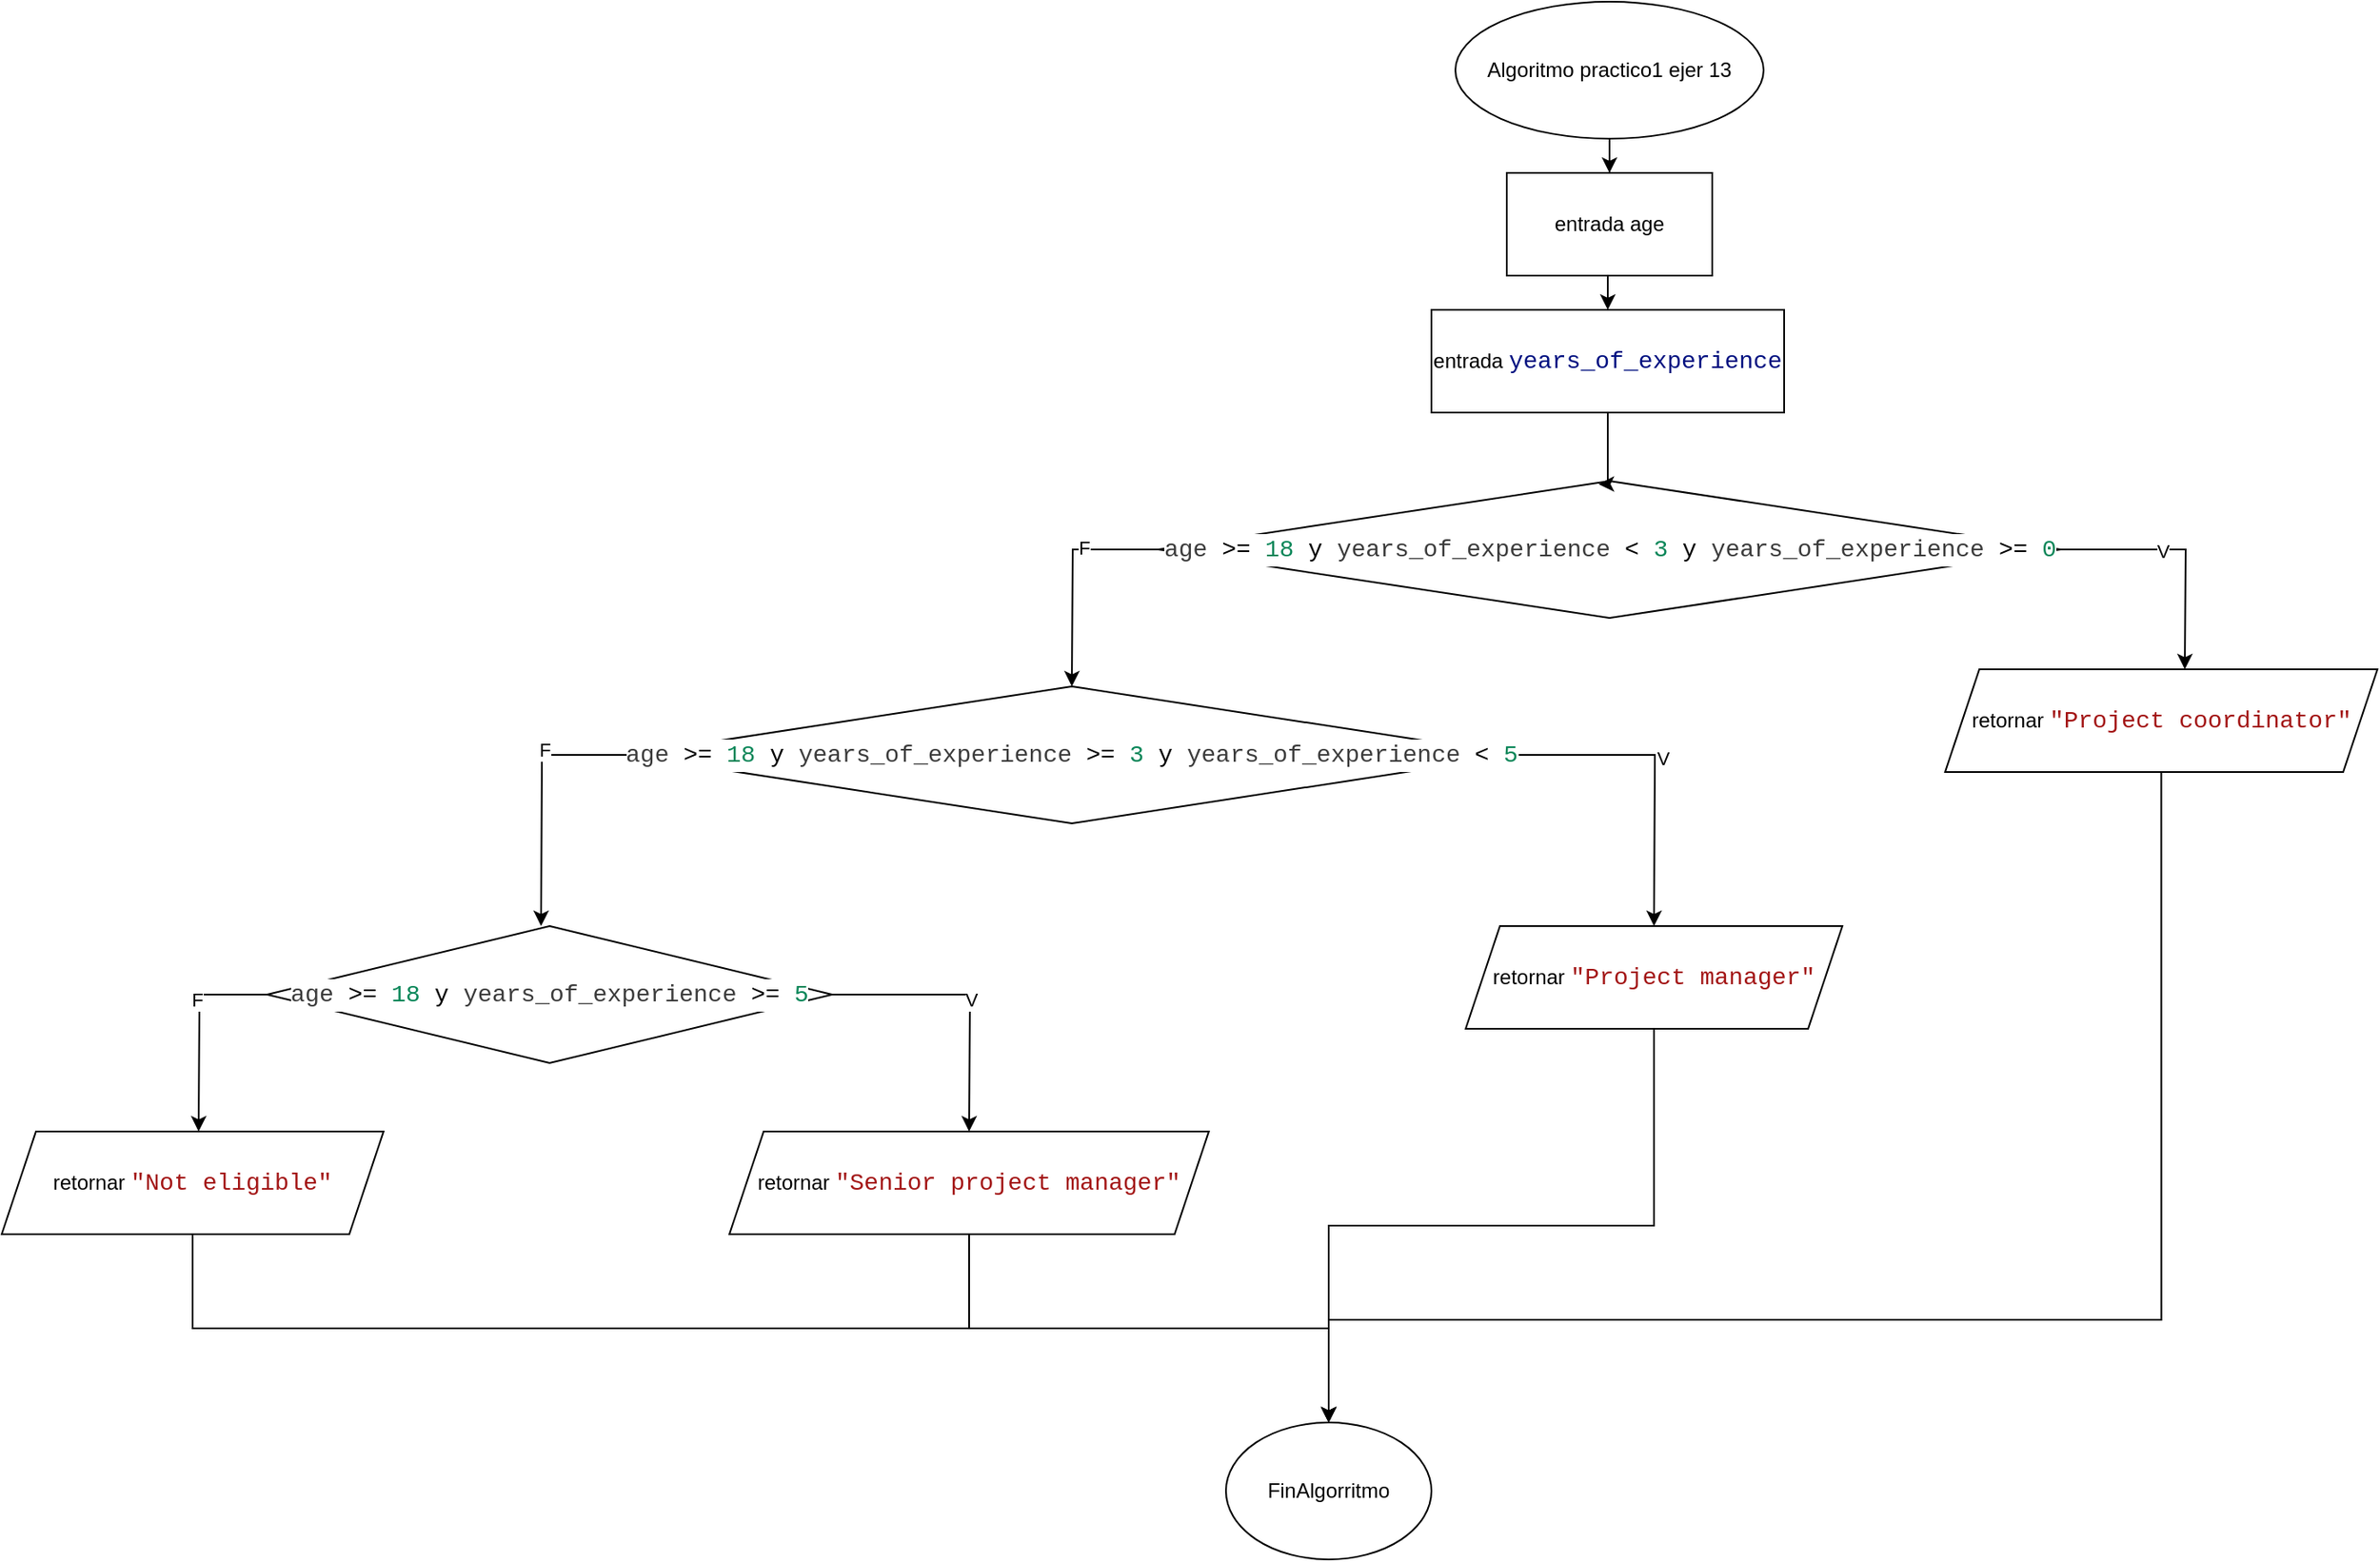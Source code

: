 <mxfile version="24.4.0" type="device">
  <diagram name="Página-1" id="2EhczEDqgPA43G99iqM9">
    <mxGraphModel dx="2117" dy="653" grid="1" gridSize="10" guides="1" tooltips="1" connect="1" arrows="1" fold="1" page="1" pageScale="1" pageWidth="827" pageHeight="1169" math="0" shadow="0">
      <root>
        <mxCell id="0" />
        <mxCell id="1" parent="0" />
        <mxCell id="TLm2pfLjyZhMb38P_y4z-5" style="edgeStyle=orthogonalEdgeStyle;rounded=0;orthogonalLoop=1;jettySize=auto;html=1;exitX=0.5;exitY=1;exitDx=0;exitDy=0;" edge="1" parent="1" source="TLm2pfLjyZhMb38P_y4z-1" target="TLm2pfLjyZhMb38P_y4z-3">
          <mxGeometry relative="1" as="geometry" />
        </mxCell>
        <mxCell id="TLm2pfLjyZhMb38P_y4z-1" value="Algoritmo practico1 ejer 13" style="ellipse;whiteSpace=wrap;html=1;" vertex="1" parent="1">
          <mxGeometry x="324" y="20" width="180" height="80" as="geometry" />
        </mxCell>
        <mxCell id="TLm2pfLjyZhMb38P_y4z-2" value="entrada&amp;nbsp;&lt;span style=&quot;color: rgb(0, 16, 128); background-color: rgb(255, 255, 255); font-family: Consolas, &amp;quot;Courier New&amp;quot;, monospace; font-size: 14px; white-space: pre;&quot;&gt;years_of_experience&lt;/span&gt;" style="rounded=0;whiteSpace=wrap;html=1;" vertex="1" parent="1">
          <mxGeometry x="310" y="200" width="206" height="60" as="geometry" />
        </mxCell>
        <mxCell id="TLm2pfLjyZhMb38P_y4z-6" style="edgeStyle=orthogonalEdgeStyle;rounded=0;orthogonalLoop=1;jettySize=auto;html=1;exitX=0.5;exitY=1;exitDx=0;exitDy=0;entryX=0.5;entryY=0;entryDx=0;entryDy=0;" edge="1" parent="1" source="TLm2pfLjyZhMb38P_y4z-3" target="TLm2pfLjyZhMb38P_y4z-2">
          <mxGeometry relative="1" as="geometry" />
        </mxCell>
        <mxCell id="TLm2pfLjyZhMb38P_y4z-3" value="entrada age" style="rounded=0;whiteSpace=wrap;html=1;" vertex="1" parent="1">
          <mxGeometry x="354" y="120" width="120" height="60" as="geometry" />
        </mxCell>
        <mxCell id="TLm2pfLjyZhMb38P_y4z-8" style="edgeStyle=orthogonalEdgeStyle;rounded=0;orthogonalLoop=1;jettySize=auto;html=1;exitX=1;exitY=0.5;exitDx=0;exitDy=0;" edge="1" parent="1" source="TLm2pfLjyZhMb38P_y4z-4">
          <mxGeometry relative="1" as="geometry">
            <mxPoint x="750" y="410" as="targetPoint" />
          </mxGeometry>
        </mxCell>
        <mxCell id="TLm2pfLjyZhMb38P_y4z-10" value="V" style="edgeLabel;html=1;align=center;verticalAlign=middle;resizable=0;points=[];" vertex="1" connectable="0" parent="TLm2pfLjyZhMb38P_y4z-8">
          <mxGeometry x="-0.171" y="-1" relative="1" as="geometry">
            <mxPoint as="offset" />
          </mxGeometry>
        </mxCell>
        <mxCell id="TLm2pfLjyZhMb38P_y4z-9" style="edgeStyle=orthogonalEdgeStyle;rounded=0;orthogonalLoop=1;jettySize=auto;html=1;exitX=0;exitY=0.5;exitDx=0;exitDy=0;" edge="1" parent="1" source="TLm2pfLjyZhMb38P_y4z-4">
          <mxGeometry relative="1" as="geometry">
            <mxPoint x="100" y="420" as="targetPoint" />
          </mxGeometry>
        </mxCell>
        <mxCell id="TLm2pfLjyZhMb38P_y4z-11" value="F" style="edgeLabel;html=1;align=center;verticalAlign=middle;resizable=0;points=[];" vertex="1" connectable="0" parent="TLm2pfLjyZhMb38P_y4z-9">
          <mxGeometry x="-0.328" y="-1" relative="1" as="geometry">
            <mxPoint as="offset" />
          </mxGeometry>
        </mxCell>
        <mxCell id="TLm2pfLjyZhMb38P_y4z-4" value="&lt;br&gt;&lt;div style=&quot;background-color: rgb(255, 255, 255); font-family: Consolas, &amp;quot;Courier New&amp;quot;, monospace; font-weight: normal; font-size: 14px; line-height: 19px; white-space: pre;&quot;&gt;&lt;div style=&quot;&quot;&gt;&lt;span style=&quot;color: rgb(59, 59, 59);&quot;&gt;age &lt;/span&gt;&lt;span style=&quot;color: rgb(0, 0, 0);&quot;&gt;&amp;gt;=&lt;/span&gt;&lt;span style=&quot;color: rgb(59, 59, 59);&quot;&gt; &lt;/span&gt;&lt;span style=&quot;color: rgb(9, 134, 88);&quot;&gt;18&lt;/span&gt;&lt;span style=&quot;color: rgb(59, 59, 59);&quot;&gt; &lt;/span&gt;y&lt;span style=&quot;color: rgb(59, 59, 59);&quot;&gt; years_of_experience &lt;/span&gt;&lt;span style=&quot;color: rgb(0, 0, 0);&quot;&gt;&amp;lt;&lt;/span&gt;&lt;span style=&quot;color: rgb(59, 59, 59);&quot;&gt; &lt;/span&gt;&lt;span style=&quot;color: rgb(9, 134, 88);&quot;&gt;3&lt;/span&gt;&lt;span style=&quot;color: rgb(59, 59, 59);&quot;&gt; &lt;/span&gt;y&lt;span style=&quot;color: rgb(59, 59, 59);&quot;&gt; years_of_experience &lt;/span&gt;&lt;span style=&quot;color: rgb(0, 0, 0);&quot;&gt;&amp;gt;=&lt;/span&gt;&lt;span style=&quot;color: rgb(59, 59, 59);&quot;&gt; &lt;/span&gt;&lt;span style=&quot;color: rgb(9, 134, 88);&quot;&gt;0&lt;/span&gt;&lt;/div&gt;&lt;/div&gt;&lt;div&gt;&lt;br/&gt;&lt;/div&gt;" style="rhombus;whiteSpace=wrap;html=1;" vertex="1" parent="1">
          <mxGeometry x="150.5" y="300" width="527" height="80" as="geometry" />
        </mxCell>
        <mxCell id="TLm2pfLjyZhMb38P_y4z-7" style="edgeStyle=orthogonalEdgeStyle;rounded=0;orthogonalLoop=1;jettySize=auto;html=1;exitX=0.5;exitY=1;exitDx=0;exitDy=0;entryX=0.488;entryY=0.023;entryDx=0;entryDy=0;entryPerimeter=0;" edge="1" parent="1" source="TLm2pfLjyZhMb38P_y4z-2" target="TLm2pfLjyZhMb38P_y4z-4">
          <mxGeometry relative="1" as="geometry">
            <Array as="points">
              <mxPoint x="413" y="302" />
            </Array>
          </mxGeometry>
        </mxCell>
        <mxCell id="TLm2pfLjyZhMb38P_y4z-30" style="edgeStyle=orthogonalEdgeStyle;rounded=0;orthogonalLoop=1;jettySize=auto;html=1;exitX=0.5;exitY=1;exitDx=0;exitDy=0;entryX=0.5;entryY=0;entryDx=0;entryDy=0;" edge="1" parent="1" source="TLm2pfLjyZhMb38P_y4z-12" target="TLm2pfLjyZhMb38P_y4z-26">
          <mxGeometry relative="1" as="geometry">
            <Array as="points">
              <mxPoint x="736" y="790" />
              <mxPoint x="250" y="790" />
            </Array>
          </mxGeometry>
        </mxCell>
        <mxCell id="TLm2pfLjyZhMb38P_y4z-12" value="retornar&amp;nbsp;&lt;span style=&quot;color: rgb(163, 21, 21); background-color: rgb(255, 255, 255); font-family: Consolas, &amp;quot;Courier New&amp;quot;, monospace; font-size: 14px; white-space: pre;&quot;&gt;&quot;Project coordinator&quot;&lt;/span&gt;" style="shape=parallelogram;perimeter=parallelogramPerimeter;whiteSpace=wrap;html=1;fixedSize=1;" vertex="1" parent="1">
          <mxGeometry x="610" y="410" width="252.5" height="60" as="geometry" />
        </mxCell>
        <mxCell id="TLm2pfLjyZhMb38P_y4z-14" style="edgeStyle=orthogonalEdgeStyle;rounded=0;orthogonalLoop=1;jettySize=auto;html=1;exitX=1;exitY=0.5;exitDx=0;exitDy=0;" edge="1" parent="1" source="TLm2pfLjyZhMb38P_y4z-13">
          <mxGeometry relative="1" as="geometry">
            <mxPoint x="440" y="560" as="targetPoint" />
          </mxGeometry>
        </mxCell>
        <mxCell id="TLm2pfLjyZhMb38P_y4z-16" value="V" style="edgeLabel;html=1;align=center;verticalAlign=middle;resizable=0;points=[];" vertex="1" connectable="0" parent="TLm2pfLjyZhMb38P_y4z-14">
          <mxGeometry x="-0.086" y="4" relative="1" as="geometry">
            <mxPoint as="offset" />
          </mxGeometry>
        </mxCell>
        <mxCell id="TLm2pfLjyZhMb38P_y4z-15" style="edgeStyle=orthogonalEdgeStyle;rounded=0;orthogonalLoop=1;jettySize=auto;html=1;exitX=0;exitY=0.5;exitDx=0;exitDy=0;" edge="1" parent="1" source="TLm2pfLjyZhMb38P_y4z-13">
          <mxGeometry relative="1" as="geometry">
            <mxPoint x="-210" y="560" as="targetPoint" />
          </mxGeometry>
        </mxCell>
        <mxCell id="TLm2pfLjyZhMb38P_y4z-17" value="F" style="edgeLabel;html=1;align=center;verticalAlign=middle;resizable=0;points=[];" vertex="1" connectable="0" parent="TLm2pfLjyZhMb38P_y4z-15">
          <mxGeometry x="-0.35" y="-3" relative="1" as="geometry">
            <mxPoint as="offset" />
          </mxGeometry>
        </mxCell>
        <mxCell id="TLm2pfLjyZhMb38P_y4z-13" value="&lt;br&gt;&lt;div style=&quot;background-color: rgb(255, 255, 255); font-family: Consolas, &amp;quot;Courier New&amp;quot;, monospace; font-weight: normal; font-size: 14px; line-height: 19px; white-space: pre;&quot;&gt;&lt;div style=&quot;&quot;&gt;&lt;span style=&quot;color: rgb(59, 59, 59);&quot;&gt;age &lt;/span&gt;&lt;span style=&quot;color: rgb(0, 0, 0);&quot;&gt;&amp;gt;=&lt;/span&gt;&lt;span style=&quot;color: rgb(59, 59, 59);&quot;&gt; &lt;/span&gt;&lt;span style=&quot;color: rgb(9, 134, 88);&quot;&gt;18&lt;/span&gt;&lt;span style=&quot;color: rgb(59, 59, 59);&quot;&gt; &lt;/span&gt;y&lt;span style=&quot;color: rgb(59, 59, 59);&quot;&gt; years_of_experience &lt;/span&gt;&lt;span style=&quot;color: rgb(0, 0, 0);&quot;&gt;&amp;gt;=&lt;/span&gt;&lt;span style=&quot;color: rgb(59, 59, 59);&quot;&gt; &lt;/span&gt;&lt;span style=&quot;color: rgb(9, 134, 88);&quot;&gt;3&lt;/span&gt;&lt;span style=&quot;color: rgb(59, 59, 59);&quot;&gt; &lt;/span&gt;y&lt;span style=&quot;color: rgb(59, 59, 59);&quot;&gt; years_of_experience &lt;/span&gt;&lt;span style=&quot;color: rgb(0, 0, 0);&quot;&gt;&amp;lt;&lt;/span&gt;&lt;span style=&quot;color: rgb(59, 59, 59);&quot;&gt; &lt;/span&gt;&lt;span style=&quot;color: rgb(9, 134, 88);&quot;&gt;5&lt;/span&gt;&lt;/div&gt;&lt;/div&gt;&lt;div&gt;&lt;br/&gt;&lt;/div&gt;" style="rhombus;whiteSpace=wrap;html=1;" vertex="1" parent="1">
          <mxGeometry x="-160" y="420" width="520" height="80" as="geometry" />
        </mxCell>
        <mxCell id="TLm2pfLjyZhMb38P_y4z-29" style="edgeStyle=orthogonalEdgeStyle;rounded=0;orthogonalLoop=1;jettySize=auto;html=1;exitX=0.5;exitY=1;exitDx=0;exitDy=0;" edge="1" parent="1" source="TLm2pfLjyZhMb38P_y4z-18" target="TLm2pfLjyZhMb38P_y4z-26">
          <mxGeometry relative="1" as="geometry" />
        </mxCell>
        <mxCell id="TLm2pfLjyZhMb38P_y4z-18" value="retornar&amp;nbsp;&lt;span style=&quot;color: rgb(163, 21, 21); background-color: rgb(255, 255, 255); font-family: Consolas, &amp;quot;Courier New&amp;quot;, monospace; font-size: 14px; white-space: pre;&quot;&gt;&quot;Project manager&quot;&lt;/span&gt;" style="shape=parallelogram;perimeter=parallelogramPerimeter;whiteSpace=wrap;html=1;fixedSize=1;" vertex="1" parent="1">
          <mxGeometry x="330" y="560" width="220" height="60" as="geometry" />
        </mxCell>
        <mxCell id="TLm2pfLjyZhMb38P_y4z-20" style="edgeStyle=orthogonalEdgeStyle;rounded=0;orthogonalLoop=1;jettySize=auto;html=1;exitX=1;exitY=0.5;exitDx=0;exitDy=0;" edge="1" parent="1" source="TLm2pfLjyZhMb38P_y4z-19">
          <mxGeometry relative="1" as="geometry">
            <mxPoint x="40" y="680" as="targetPoint" />
          </mxGeometry>
        </mxCell>
        <mxCell id="TLm2pfLjyZhMb38P_y4z-22" value="V" style="edgeLabel;html=1;align=center;verticalAlign=middle;resizable=0;points=[];" vertex="1" connectable="0" parent="TLm2pfLjyZhMb38P_y4z-20">
          <mxGeometry x="0.041" relative="1" as="geometry">
            <mxPoint as="offset" />
          </mxGeometry>
        </mxCell>
        <mxCell id="TLm2pfLjyZhMb38P_y4z-21" style="edgeStyle=orthogonalEdgeStyle;rounded=0;orthogonalLoop=1;jettySize=auto;html=1;exitX=0;exitY=0.5;exitDx=0;exitDy=0;" edge="1" parent="1" source="TLm2pfLjyZhMb38P_y4z-19">
          <mxGeometry relative="1" as="geometry">
            <mxPoint x="-410" y="680" as="targetPoint" />
          </mxGeometry>
        </mxCell>
        <mxCell id="TLm2pfLjyZhMb38P_y4z-23" value="F" style="edgeLabel;html=1;align=center;verticalAlign=middle;resizable=0;points=[];" vertex="1" connectable="0" parent="TLm2pfLjyZhMb38P_y4z-21">
          <mxGeometry x="-0.288" y="-2" relative="1" as="geometry">
            <mxPoint as="offset" />
          </mxGeometry>
        </mxCell>
        <mxCell id="TLm2pfLjyZhMb38P_y4z-19" value="&lt;br&gt;&lt;div style=&quot;background-color: rgb(255, 255, 255); font-family: Consolas, &amp;quot;Courier New&amp;quot;, monospace; font-weight: normal; font-size: 14px; line-height: 19px; white-space: pre;&quot;&gt;&lt;div style=&quot;&quot;&gt;&lt;span style=&quot;color: rgb(59, 59, 59);&quot;&gt;age &lt;/span&gt;&lt;span style=&quot;color: rgb(0, 0, 0);&quot;&gt;&amp;gt;=&lt;/span&gt;&lt;span style=&quot;color: rgb(59, 59, 59);&quot;&gt; &lt;/span&gt;&lt;span style=&quot;color: rgb(9, 134, 88);&quot;&gt;18&lt;/span&gt;&lt;span style=&quot;color: rgb(59, 59, 59);&quot;&gt; &lt;/span&gt;y&lt;span style=&quot;color: rgb(59, 59, 59);&quot;&gt; years_of_experience &lt;/span&gt;&lt;span style=&quot;color: rgb(0, 0, 0);&quot;&gt;&amp;gt;=&lt;/span&gt;&lt;span style=&quot;color: rgb(59, 59, 59);&quot;&gt; &lt;/span&gt;&lt;span style=&quot;color: rgb(9, 134, 88);&quot;&gt;5&lt;/span&gt;&lt;/div&gt;&lt;/div&gt;&lt;div&gt;&lt;br/&gt;&lt;/div&gt;" style="rhombus;whiteSpace=wrap;html=1;" vertex="1" parent="1">
          <mxGeometry x="-370" y="560" width="330" height="80" as="geometry" />
        </mxCell>
        <mxCell id="TLm2pfLjyZhMb38P_y4z-28" style="edgeStyle=orthogonalEdgeStyle;rounded=0;orthogonalLoop=1;jettySize=auto;html=1;exitX=0.5;exitY=1;exitDx=0;exitDy=0;" edge="1" parent="1" source="TLm2pfLjyZhMb38P_y4z-24" target="TLm2pfLjyZhMb38P_y4z-26">
          <mxGeometry relative="1" as="geometry" />
        </mxCell>
        <mxCell id="TLm2pfLjyZhMb38P_y4z-24" value="retornar&amp;nbsp;&lt;span style=&quot;color: rgb(163, 21, 21); background-color: rgb(255, 255, 255); font-family: Consolas, &amp;quot;Courier New&amp;quot;, monospace; font-size: 14px; white-space: pre;&quot;&gt;&quot;Senior project manager&quot;&lt;/span&gt;" style="shape=parallelogram;perimeter=parallelogramPerimeter;whiteSpace=wrap;html=1;fixedSize=1;" vertex="1" parent="1">
          <mxGeometry x="-100" y="680" width="280" height="60" as="geometry" />
        </mxCell>
        <mxCell id="TLm2pfLjyZhMb38P_y4z-27" style="edgeStyle=orthogonalEdgeStyle;rounded=0;orthogonalLoop=1;jettySize=auto;html=1;exitX=0.5;exitY=1;exitDx=0;exitDy=0;" edge="1" parent="1" source="TLm2pfLjyZhMb38P_y4z-25" target="TLm2pfLjyZhMb38P_y4z-26">
          <mxGeometry relative="1" as="geometry" />
        </mxCell>
        <mxCell id="TLm2pfLjyZhMb38P_y4z-25" value="retornar&amp;nbsp;&lt;span style=&quot;color: rgb(163, 21, 21); background-color: rgb(255, 255, 255); font-family: Consolas, &amp;quot;Courier New&amp;quot;, monospace; font-size: 14px; white-space: pre;&quot;&gt;&quot;Not eligible&quot;&lt;/span&gt;" style="shape=parallelogram;perimeter=parallelogramPerimeter;whiteSpace=wrap;html=1;fixedSize=1;" vertex="1" parent="1">
          <mxGeometry x="-525" y="680" width="223" height="60" as="geometry" />
        </mxCell>
        <mxCell id="TLm2pfLjyZhMb38P_y4z-26" value="FinAlgorritmo" style="ellipse;whiteSpace=wrap;html=1;" vertex="1" parent="1">
          <mxGeometry x="190" y="850" width="120" height="80" as="geometry" />
        </mxCell>
      </root>
    </mxGraphModel>
  </diagram>
</mxfile>
